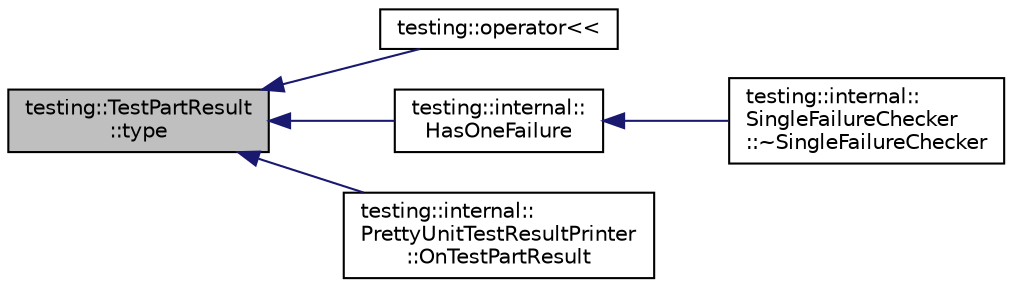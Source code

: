 digraph "testing::TestPartResult::type"
{
  edge [fontname="Helvetica",fontsize="10",labelfontname="Helvetica",labelfontsize="10"];
  node [fontname="Helvetica",fontsize="10",shape=record];
  rankdir="LR";
  Node69 [label="testing::TestPartResult\l::type",height=0.2,width=0.4,color="black", fillcolor="grey75", style="filled", fontcolor="black"];
  Node69 -> Node70 [dir="back",color="midnightblue",fontsize="10",style="solid",fontname="Helvetica"];
  Node70 [label="testing::operator\<\<",height=0.2,width=0.4,color="black", fillcolor="white", style="filled",URL="$d0/d75/namespacetesting.html#a7c88897836b9f492190fb2b9dfa3a327"];
  Node69 -> Node71 [dir="back",color="midnightblue",fontsize="10",style="solid",fontname="Helvetica"];
  Node71 [label="testing::internal::\lHasOneFailure",height=0.2,width=0.4,color="black", fillcolor="white", style="filled",URL="$d0/da7/namespacetesting_1_1internal.html#a38618bb530a57a3ee8c80dc02af09aab"];
  Node71 -> Node72 [dir="back",color="midnightblue",fontsize="10",style="solid",fontname="Helvetica"];
  Node72 [label="testing::internal::\lSingleFailureChecker\l::~SingleFailureChecker",height=0.2,width=0.4,color="black", fillcolor="white", style="filled",URL="$d8/d9a/classtesting_1_1internal_1_1_single_failure_checker.html#a4b0a907c9c1b350c79d70af138e9f0bf"];
  Node69 -> Node73 [dir="back",color="midnightblue",fontsize="10",style="solid",fontname="Helvetica"];
  Node73 [label="testing::internal::\lPrettyUnitTestResultPrinter\l::OnTestPartResult",height=0.2,width=0.4,color="black", fillcolor="white", style="filled",URL="$d7/d8b/classtesting_1_1internal_1_1_pretty_unit_test_result_printer.html#a7589e8df7485349498a3a81bf16e2f68"];
}
